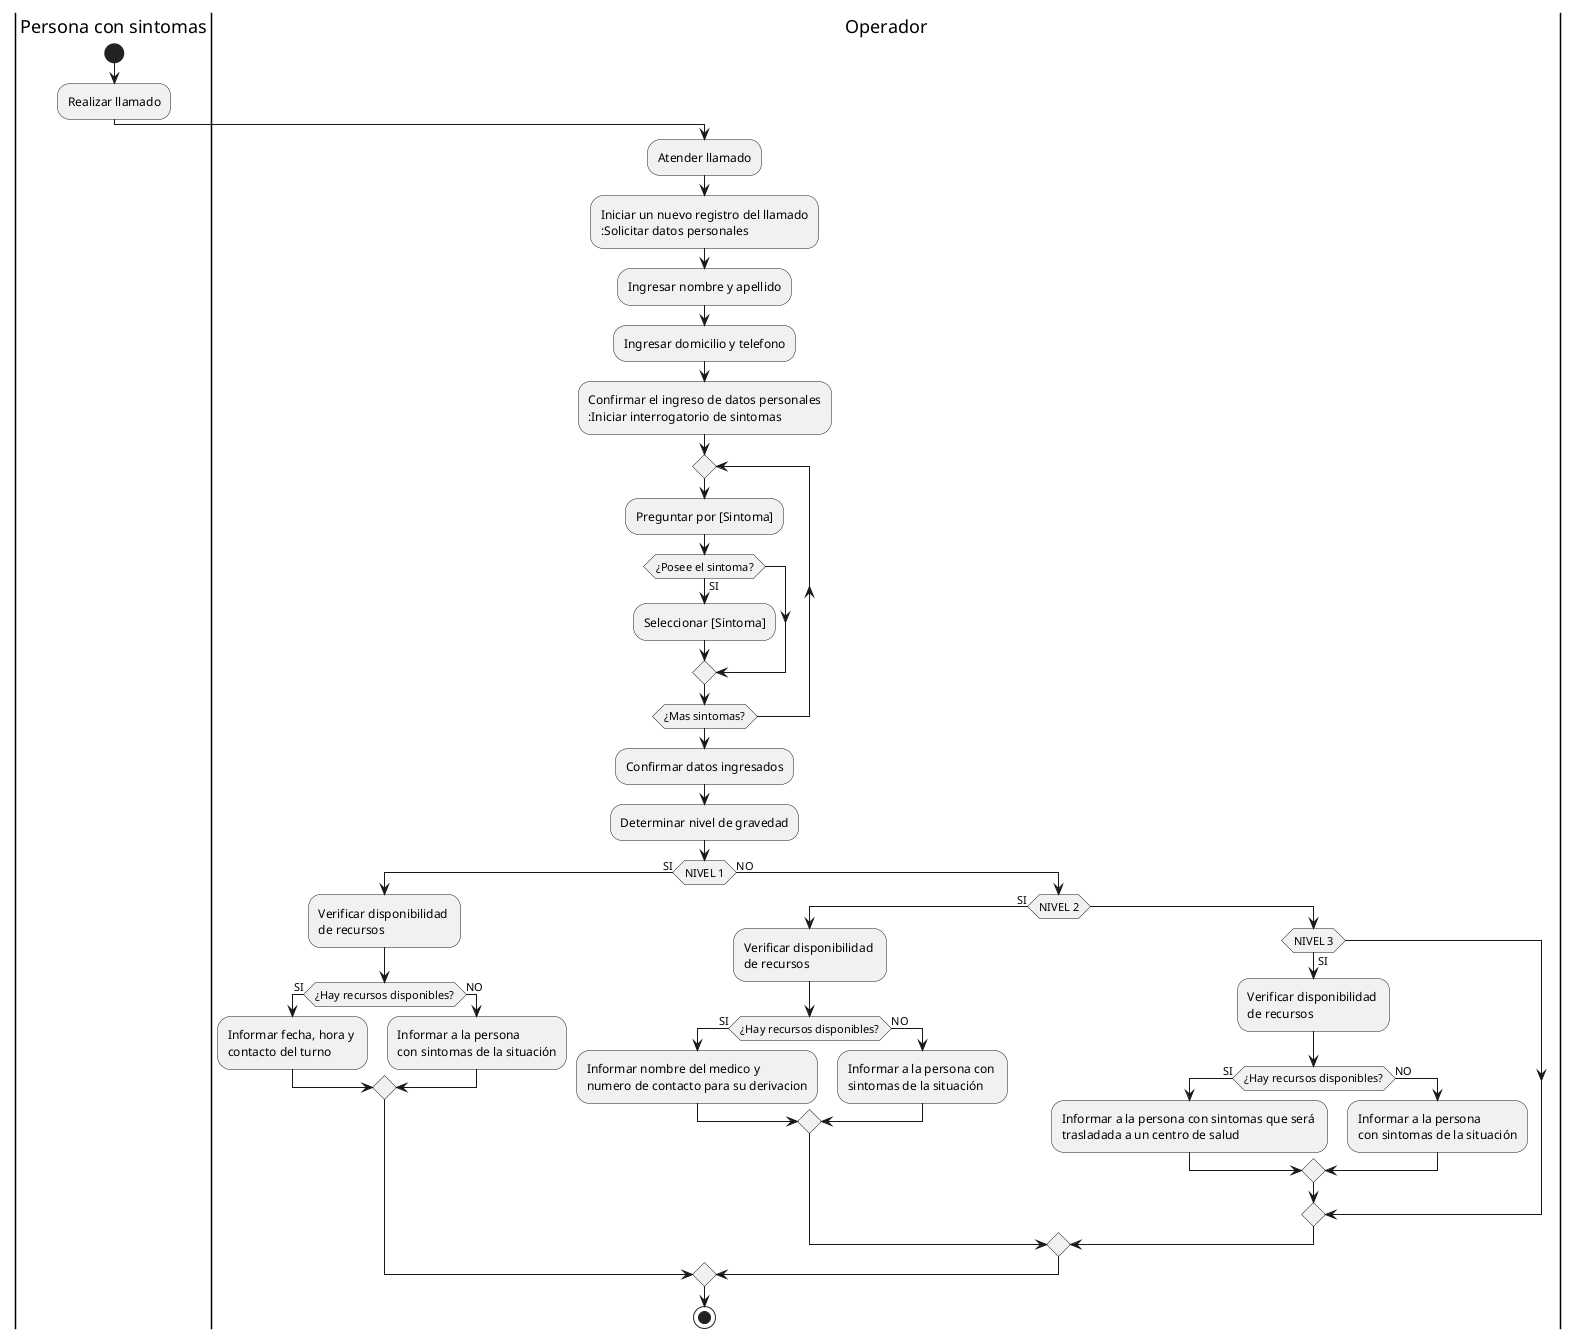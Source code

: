 @startuml
|Persona con sintomas|
start
    :Realizar llamado;
|Operador|
    :Atender llamado;
    :Iniciar un nuevo registro del llamado
    :Solicitar datos personales;
    :Ingresar nombre y apellido;
    :Ingresar domicilio y telefono;
    :Confirmar el ingreso de datos personales
    :Iniciar interrogatorio de sintomas;
    repeat
        :Preguntar por [Sintoma];
        if (¿Posee el sintoma?) then (SI)
            :Seleccionar [Sintoma];
        endif
    repeat while  (¿Mas sintomas?)
    :Confirmar datos ingresados;
    :Determinar nivel de gravedad;
    if (NIVEL 1) then (SI)
        :Verificar disponibilidad \nde recursos; 
        if (¿Hay recursos disponibles?) then (SI)
            :Informar fecha, hora y \ncontacto del turno;
        else (NO)
            :Informar a la persona \ncon sintomas de la situación;
        endif
    else (NO)
        if (NIVEL 2) then (SI)
            :Verificar disponibilidad \nde recursos; 
            if (¿Hay recursos disponibles?) then (SI)
                :Informar nombre del medico y \nnumero de contacto para su derivacion;
            else (NO)
                :Informar a la persona con \nsintomas de la situación;
            endif
        else 
            if (NIVEL 3) then (SI)
                :Verificar disponibilidad \nde recursos; 
                if (¿Hay recursos disponibles?) then (SI)
                    :Informar a la persona con sintomas que será \ntrasladada a un centro de salud;
                else (NO)
                    :Informar a la persona \ncon sintomas de la situación;
                endif
            endif
        endif
    endif
    
stop
@enduml
